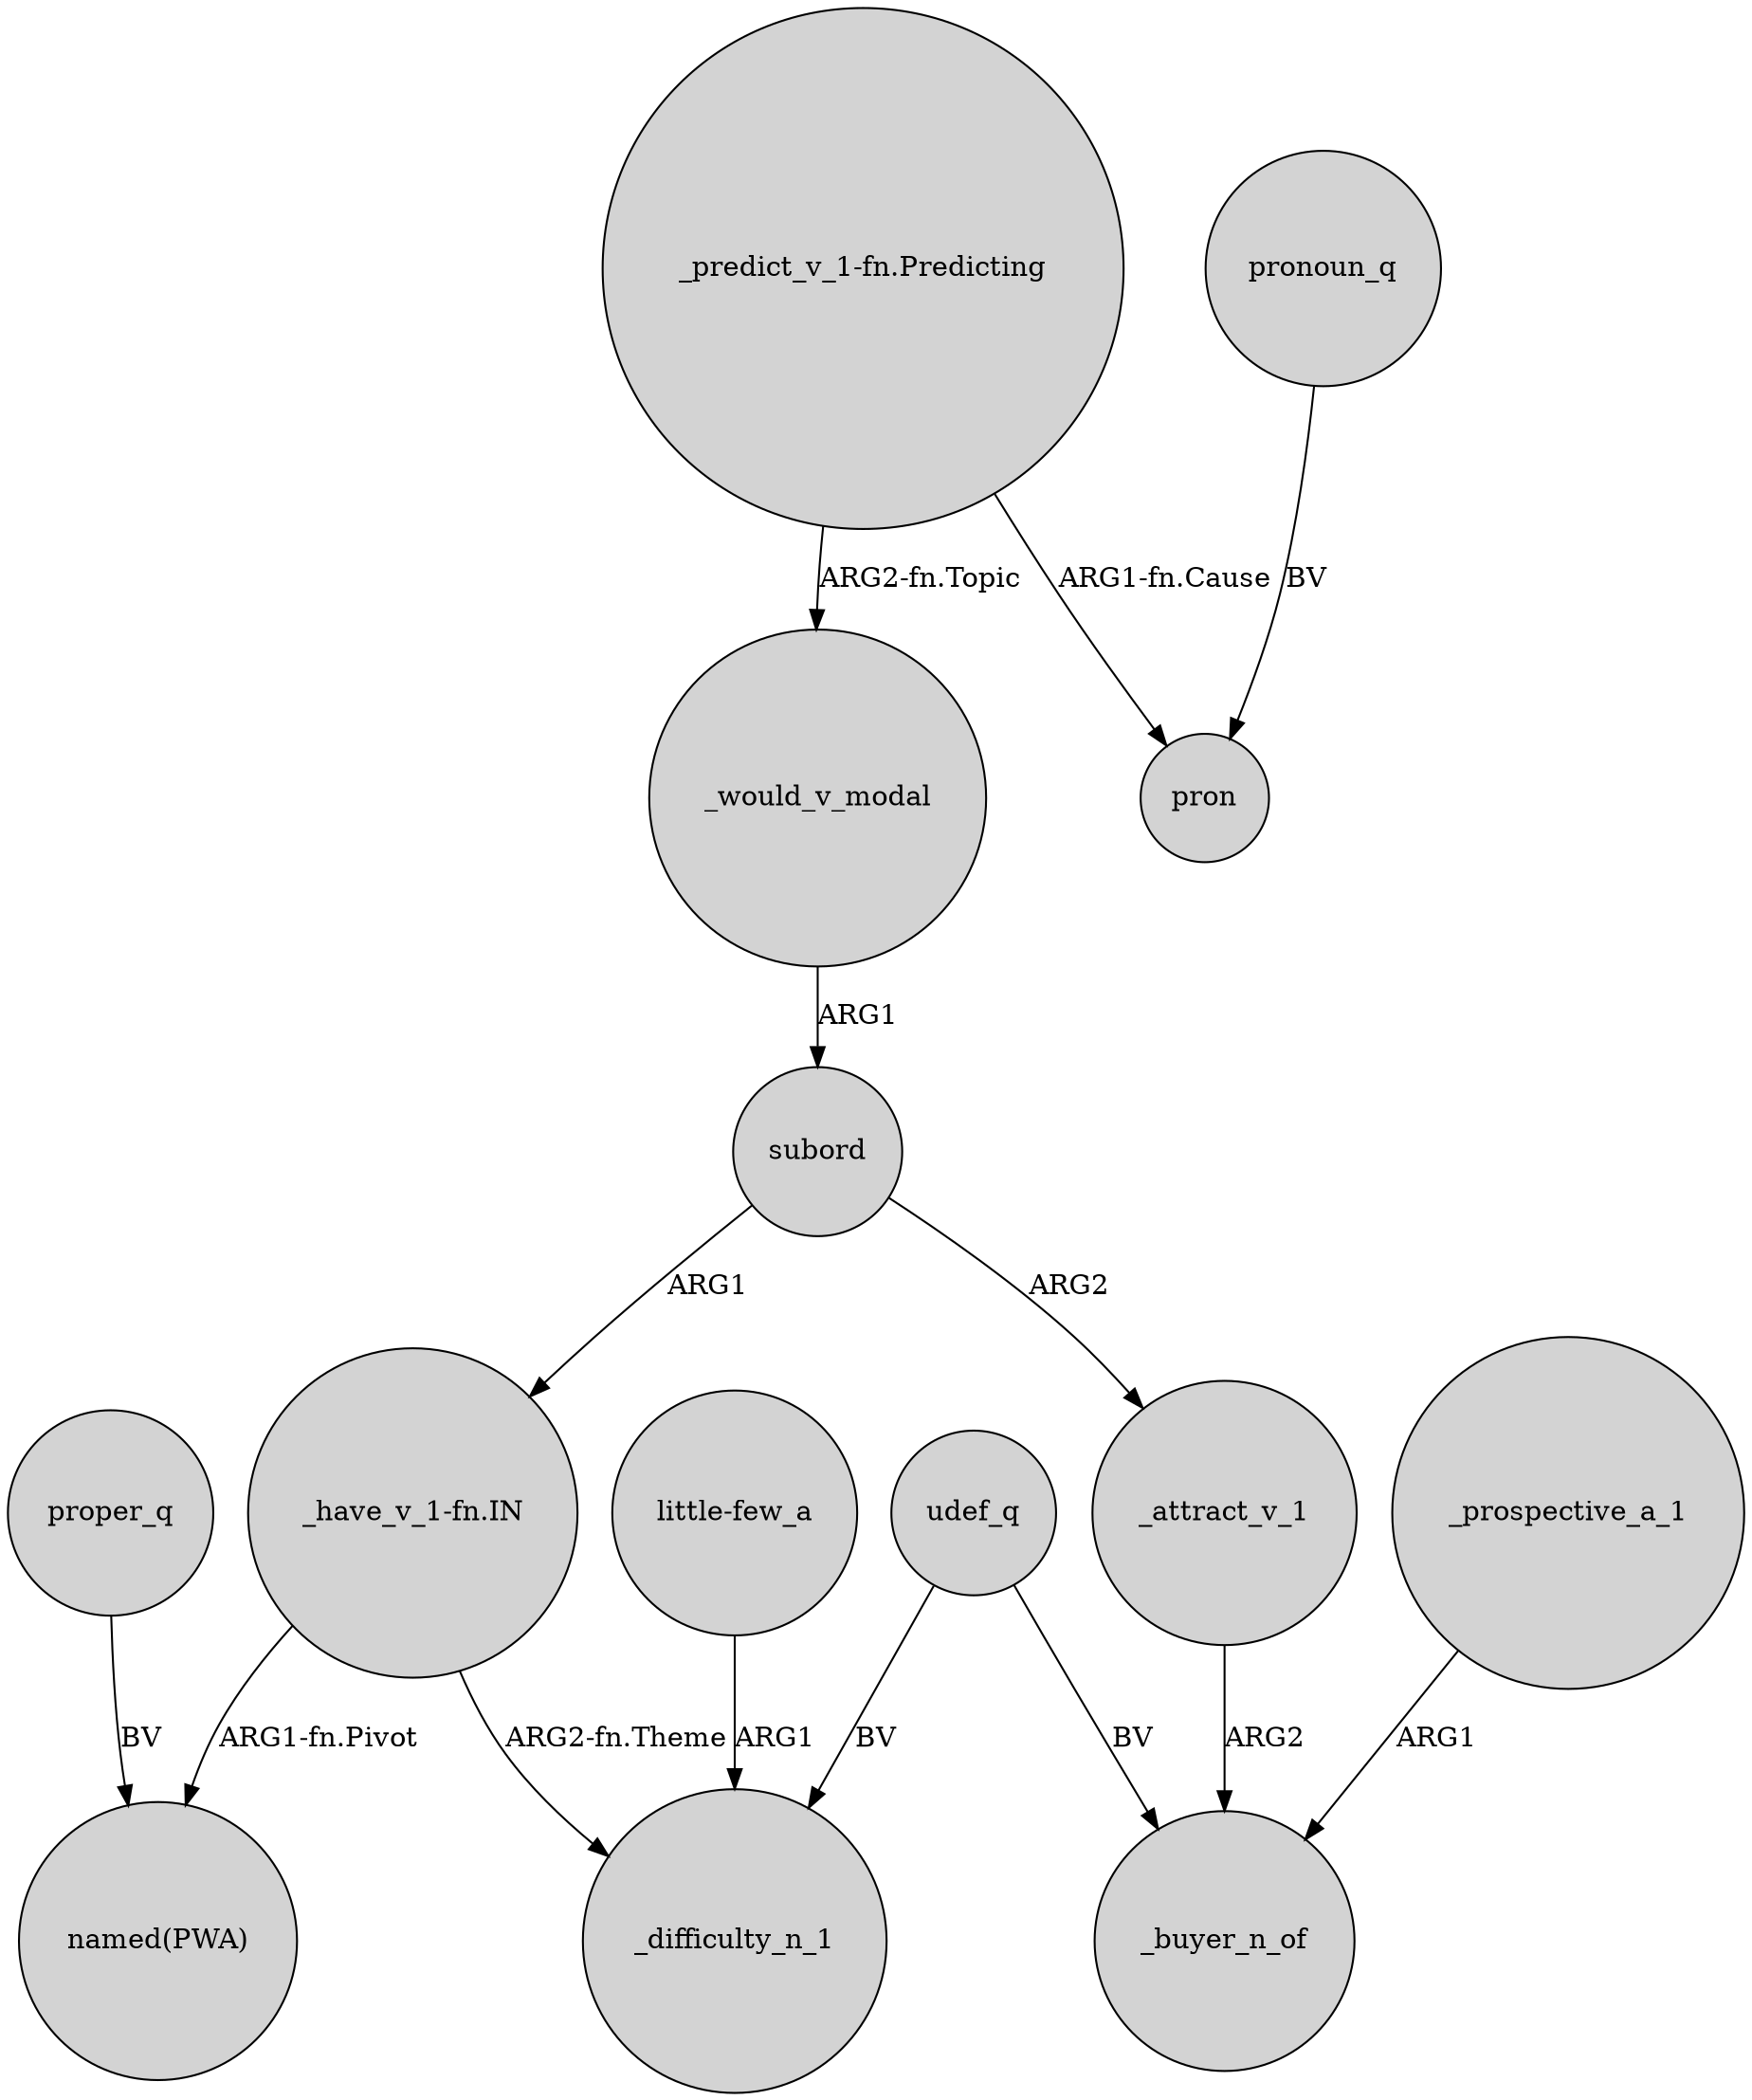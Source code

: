 digraph {
	node [shape=circle style=filled]
	proper_q -> "named(PWA)" [label=BV]
	subord -> _attract_v_1 [label=ARG2]
	"little-few_a" -> _difficulty_n_1 [label=ARG1]
	"_predict_v_1-fn.Predicting" -> _would_v_modal [label="ARG2-fn.Topic"]
	subord -> "_have_v_1-fn.IN" [label=ARG1]
	_would_v_modal -> subord [label=ARG1]
	"_have_v_1-fn.IN" -> "named(PWA)" [label="ARG1-fn.Pivot"]
	_prospective_a_1 -> _buyer_n_of [label=ARG1]
	_attract_v_1 -> _buyer_n_of [label=ARG2]
	udef_q -> _buyer_n_of [label=BV]
	"_have_v_1-fn.IN" -> _difficulty_n_1 [label="ARG2-fn.Theme"]
	"_predict_v_1-fn.Predicting" -> pron [label="ARG1-fn.Cause"]
	udef_q -> _difficulty_n_1 [label=BV]
	pronoun_q -> pron [label=BV]
}
